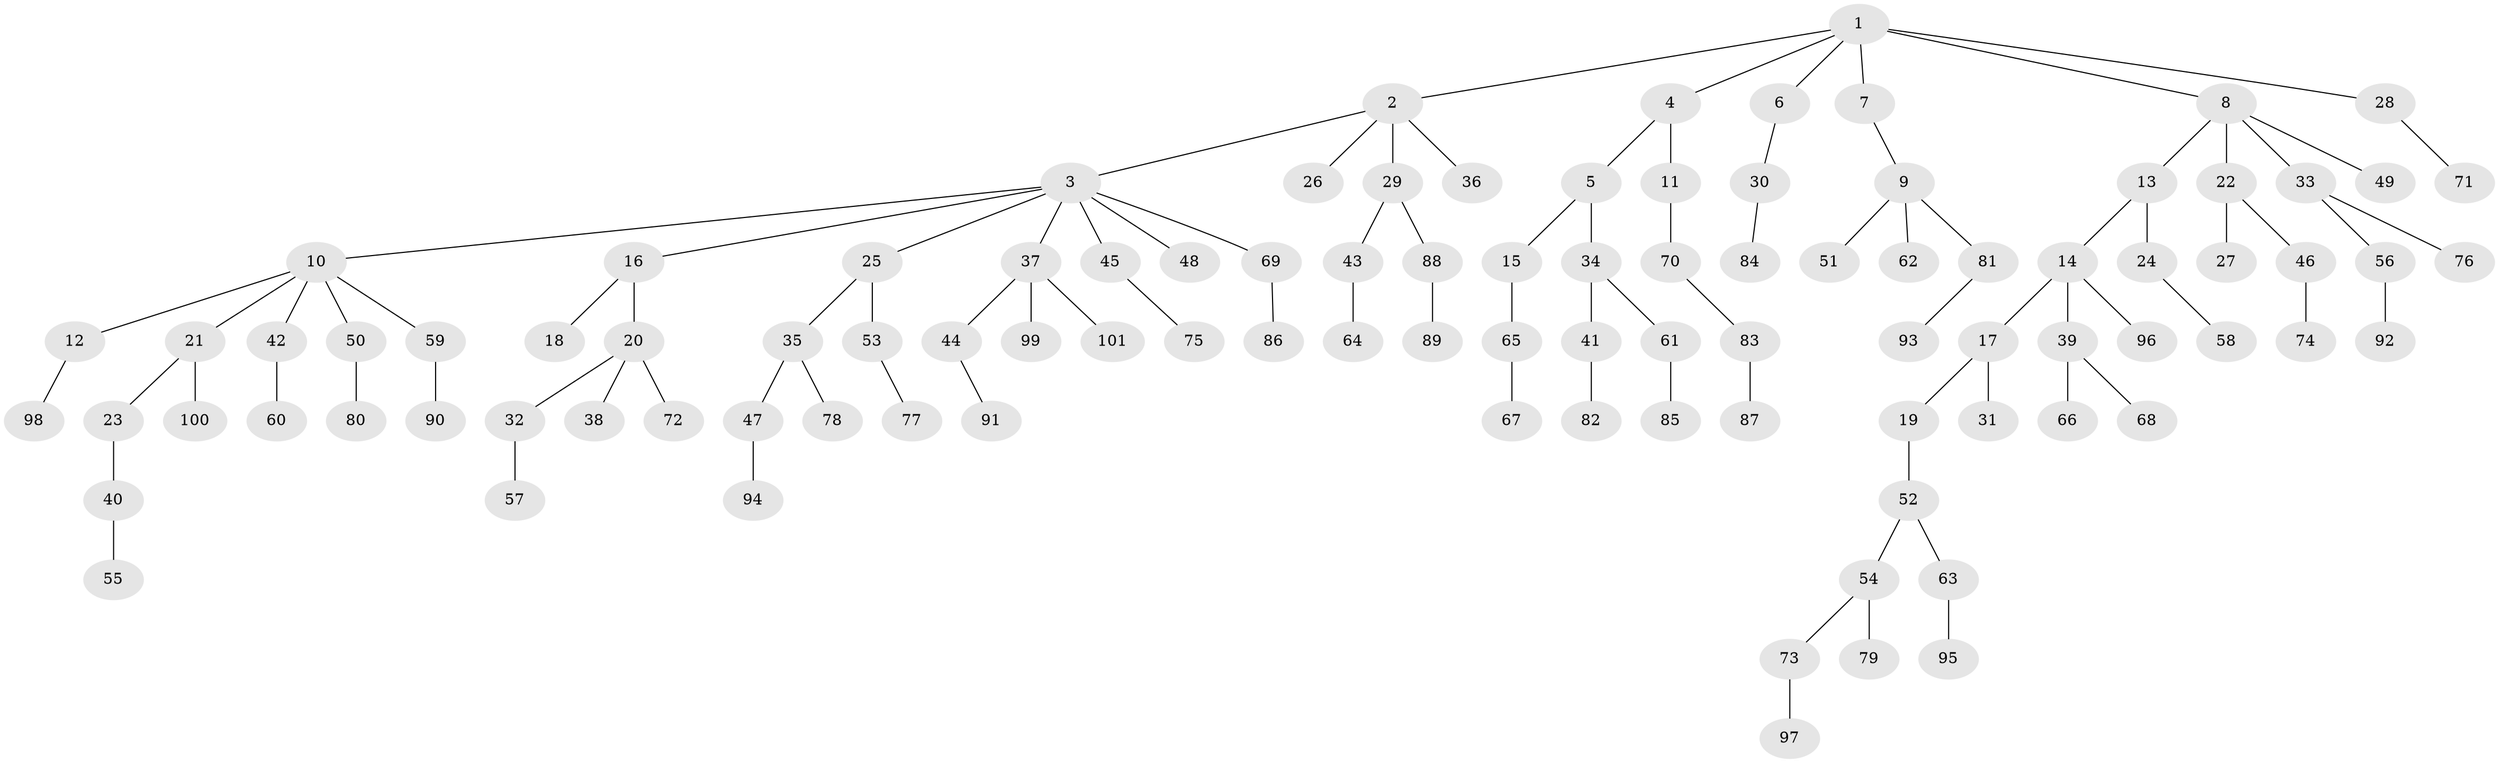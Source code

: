 // Generated by graph-tools (version 1.1) at 2025/50/03/09/25 03:50:18]
// undirected, 101 vertices, 100 edges
graph export_dot {
graph [start="1"]
  node [color=gray90,style=filled];
  1;
  2;
  3;
  4;
  5;
  6;
  7;
  8;
  9;
  10;
  11;
  12;
  13;
  14;
  15;
  16;
  17;
  18;
  19;
  20;
  21;
  22;
  23;
  24;
  25;
  26;
  27;
  28;
  29;
  30;
  31;
  32;
  33;
  34;
  35;
  36;
  37;
  38;
  39;
  40;
  41;
  42;
  43;
  44;
  45;
  46;
  47;
  48;
  49;
  50;
  51;
  52;
  53;
  54;
  55;
  56;
  57;
  58;
  59;
  60;
  61;
  62;
  63;
  64;
  65;
  66;
  67;
  68;
  69;
  70;
  71;
  72;
  73;
  74;
  75;
  76;
  77;
  78;
  79;
  80;
  81;
  82;
  83;
  84;
  85;
  86;
  87;
  88;
  89;
  90;
  91;
  92;
  93;
  94;
  95;
  96;
  97;
  98;
  99;
  100;
  101;
  1 -- 2;
  1 -- 4;
  1 -- 6;
  1 -- 7;
  1 -- 8;
  1 -- 28;
  2 -- 3;
  2 -- 26;
  2 -- 29;
  2 -- 36;
  3 -- 10;
  3 -- 16;
  3 -- 25;
  3 -- 37;
  3 -- 45;
  3 -- 48;
  3 -- 69;
  4 -- 5;
  4 -- 11;
  5 -- 15;
  5 -- 34;
  6 -- 30;
  7 -- 9;
  8 -- 13;
  8 -- 22;
  8 -- 33;
  8 -- 49;
  9 -- 51;
  9 -- 62;
  9 -- 81;
  10 -- 12;
  10 -- 21;
  10 -- 42;
  10 -- 50;
  10 -- 59;
  11 -- 70;
  12 -- 98;
  13 -- 14;
  13 -- 24;
  14 -- 17;
  14 -- 39;
  14 -- 96;
  15 -- 65;
  16 -- 18;
  16 -- 20;
  17 -- 19;
  17 -- 31;
  19 -- 52;
  20 -- 32;
  20 -- 38;
  20 -- 72;
  21 -- 23;
  21 -- 100;
  22 -- 27;
  22 -- 46;
  23 -- 40;
  24 -- 58;
  25 -- 35;
  25 -- 53;
  28 -- 71;
  29 -- 43;
  29 -- 88;
  30 -- 84;
  32 -- 57;
  33 -- 56;
  33 -- 76;
  34 -- 41;
  34 -- 61;
  35 -- 47;
  35 -- 78;
  37 -- 44;
  37 -- 99;
  37 -- 101;
  39 -- 66;
  39 -- 68;
  40 -- 55;
  41 -- 82;
  42 -- 60;
  43 -- 64;
  44 -- 91;
  45 -- 75;
  46 -- 74;
  47 -- 94;
  50 -- 80;
  52 -- 54;
  52 -- 63;
  53 -- 77;
  54 -- 73;
  54 -- 79;
  56 -- 92;
  59 -- 90;
  61 -- 85;
  63 -- 95;
  65 -- 67;
  69 -- 86;
  70 -- 83;
  73 -- 97;
  81 -- 93;
  83 -- 87;
  88 -- 89;
}
